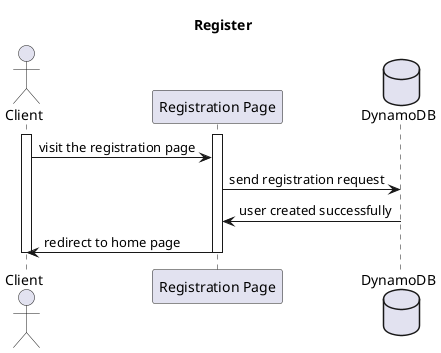 @startuml
title Register
actor Client

participant "Registration Page" as registrationPage
activate Client
activate registrationPage
database DynamoDB

Client -> registrationPage : visit the registration page
registrationPage -> DynamoDB :  send registration request
DynamoDB -> registrationPage : user created successfully
registrationPage -> Client : redirect to home page
deactivate Client
deactivate registrationPage
@enduml
